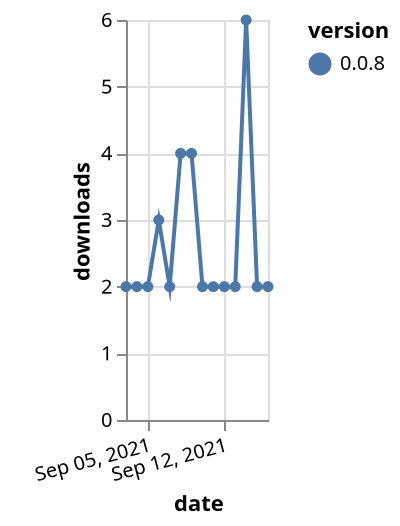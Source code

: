 {"$schema": "https://vega.github.io/schema/vega-lite/v5.json", "description": "A simple bar chart with embedded data.", "data": {"values": [{"date": "2021-09-03", "total": 3156, "delta": 2, "version": "0.0.8"}, {"date": "2021-09-04", "total": 3158, "delta": 2, "version": "0.0.8"}, {"date": "2021-09-05", "total": 3160, "delta": 2, "version": "0.0.8"}, {"date": "2021-09-06", "total": 3163, "delta": 3, "version": "0.0.8"}, {"date": "2021-09-07", "total": 3165, "delta": 2, "version": "0.0.8"}, {"date": "2021-09-08", "total": 3169, "delta": 4, "version": "0.0.8"}, {"date": "2021-09-09", "total": 3173, "delta": 4, "version": "0.0.8"}, {"date": "2021-09-10", "total": 3175, "delta": 2, "version": "0.0.8"}, {"date": "2021-09-11", "total": 3177, "delta": 2, "version": "0.0.8"}, {"date": "2021-09-12", "total": 3179, "delta": 2, "version": "0.0.8"}, {"date": "2021-09-13", "total": 3181, "delta": 2, "version": "0.0.8"}, {"date": "2021-09-14", "total": 3187, "delta": 6, "version": "0.0.8"}, {"date": "2021-09-15", "total": 3189, "delta": 2, "version": "0.0.8"}, {"date": "2021-09-16", "total": 3191, "delta": 2, "version": "0.0.8"}]}, "width": "container", "mark": {"type": "line", "point": {"filled": true}}, "encoding": {"x": {"field": "date", "type": "temporal", "timeUnit": "yearmonthdate", "title": "date", "axis": {"labelAngle": -15}}, "y": {"field": "delta", "type": "quantitative", "title": "downloads"}, "color": {"field": "version", "type": "nominal"}, "tooltip": {"field": "delta"}}}